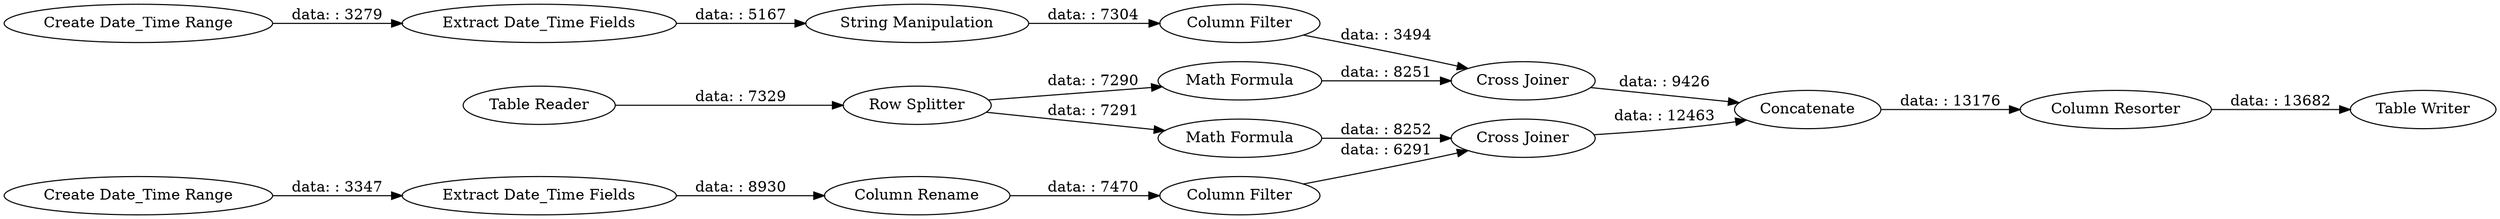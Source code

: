 digraph {
	"-7529194218869693264_5" [label="Extract Date_Time Fields"]
	"-7529194218869693264_8" [label="Math Formula"]
	"-7529194218869693264_4" [label="Create Date_Time Range"]
	"-7529194218869693264_14" [label="Cross Joiner"]
	"-7529194218869693264_16" [label="Column Resorter"]
	"-7529194218869693264_7" [label="String Manipulation"]
	"-7529194218869693264_12" [label="Column Filter"]
	"-7529194218869693264_15" [label=Concatenate]
	"-7529194218869693264_10" [label="Column Rename"]
	"-7529194218869693264_13" [label="Column Filter"]
	"-7529194218869693264_9" [label="Math Formula"]
	"-7529194218869693264_6" [label="Extract Date_Time Fields"]
	"-7529194218869693264_11" [label="Cross Joiner"]
	"-7529194218869693264_3" [label="Create Date_Time Range"]
	"-7529194218869693264_1" [label="Table Reader"]
	"-7529194218869693264_17" [label="Table Writer"]
	"-7529194218869693264_2" [label="Row Splitter"]
	"-7529194218869693264_3" -> "-7529194218869693264_5" [label="data: : 3347"]
	"-7529194218869693264_1" -> "-7529194218869693264_2" [label="data: : 7329"]
	"-7529194218869693264_2" -> "-7529194218869693264_8" [label="data: : 7291"]
	"-7529194218869693264_12" -> "-7529194218869693264_11" [label="data: : 6291"]
	"-7529194218869693264_11" -> "-7529194218869693264_15" [label="data: : 12463"]
	"-7529194218869693264_14" -> "-7529194218869693264_15" [label="data: : 9426"]
	"-7529194218869693264_5" -> "-7529194218869693264_10" [label="data: : 8930"]
	"-7529194218869693264_6" -> "-7529194218869693264_7" [label="data: : 5167"]
	"-7529194218869693264_13" -> "-7529194218869693264_14" [label="data: : 3494"]
	"-7529194218869693264_8" -> "-7529194218869693264_11" [label="data: : 8252"]
	"-7529194218869693264_16" -> "-7529194218869693264_17" [label="data: : 13682"]
	"-7529194218869693264_15" -> "-7529194218869693264_16" [label="data: : 13176"]
	"-7529194218869693264_4" -> "-7529194218869693264_6" [label="data: : 3279"]
	"-7529194218869693264_7" -> "-7529194218869693264_13" [label="data: : 7304"]
	"-7529194218869693264_9" -> "-7529194218869693264_14" [label="data: : 8251"]
	"-7529194218869693264_10" -> "-7529194218869693264_12" [label="data: : 7470"]
	"-7529194218869693264_2" -> "-7529194218869693264_9" [label="data: : 7290"]
	rankdir=LR
}
